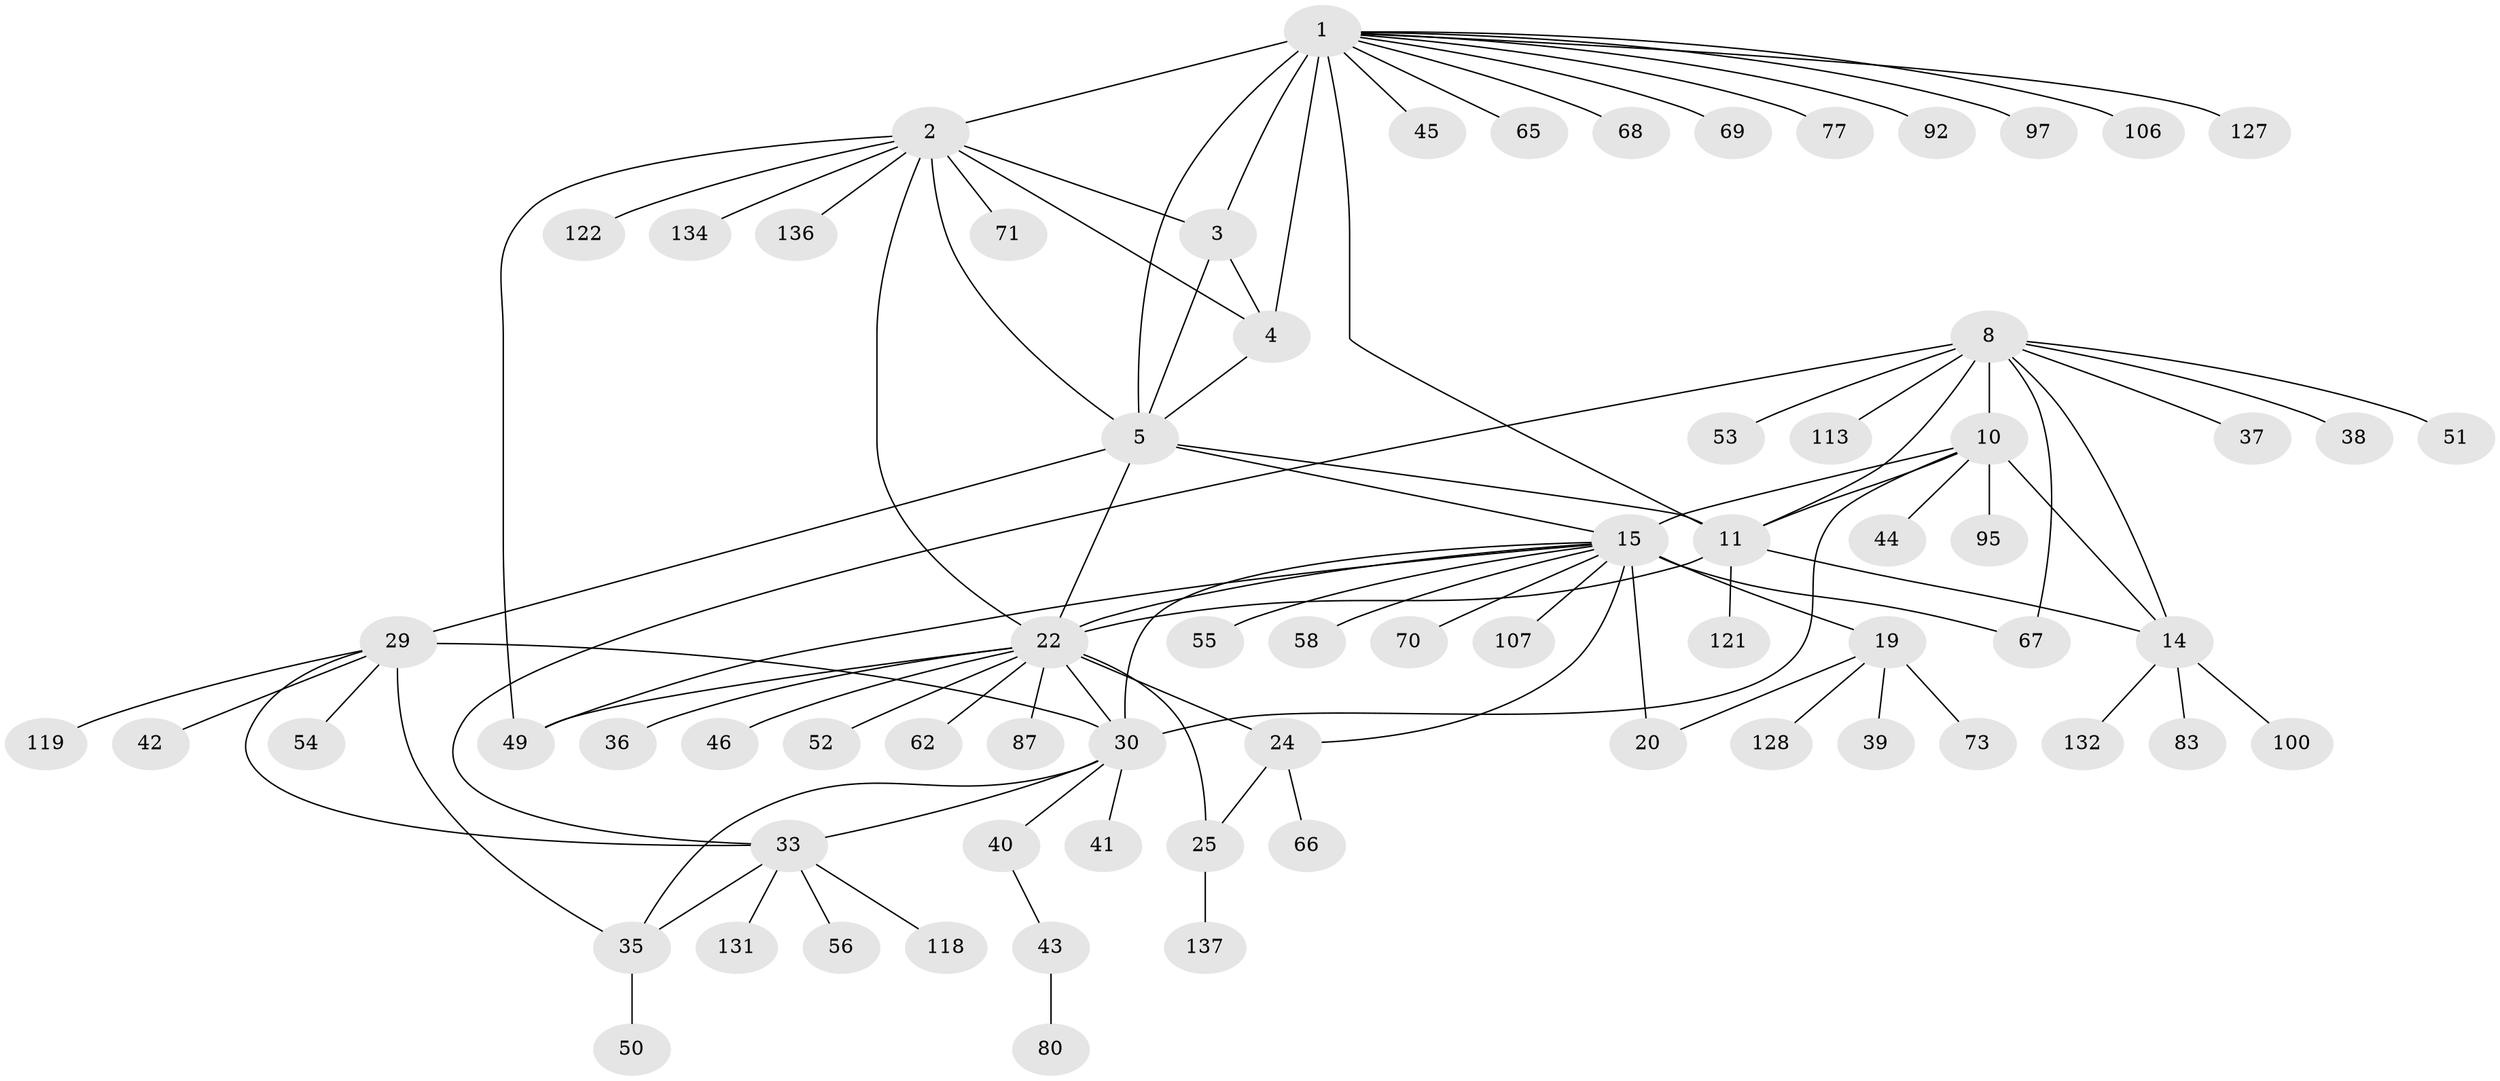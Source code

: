 // original degree distribution, {10: 0.05714285714285714, 12: 0.02142857142857143, 8: 0.06428571428571428, 9: 0.04285714285714286, 6: 0.02142857142857143, 11: 0.02857142857142857, 15: 0.007142857142857143, 7: 0.007142857142857143, 1: 0.6071428571428571, 2: 0.11428571428571428, 3: 0.014285714285714285, 4: 0.007142857142857143, 5: 0.007142857142857143}
// Generated by graph-tools (version 1.1) at 2025/16/03/09/25 04:16:08]
// undirected, 70 vertices, 96 edges
graph export_dot {
graph [start="1"]
  node [color=gray90,style=filled];
  1 [super="+6"];
  2;
  3 [super="+109+124"];
  4 [super="+86+60"];
  5 [super="+7+104+111+76"];
  8 [super="+103+9"];
  10;
  11;
  14;
  15 [super="+79+16+84+110+125+133+18"];
  19;
  20;
  22 [super="+91+96+129+88+82+23+78+26+63+27"];
  24 [super="+57+116+102"];
  25 [super="+59"];
  29 [super="+34+48"];
  30 [super="+32+112+64+31"];
  33;
  35 [super="+81"];
  36;
  37;
  38 [super="+139"];
  39 [super="+130"];
  40;
  41;
  42;
  43;
  44;
  45;
  46 [super="+99"];
  49;
  50;
  51;
  52;
  53;
  54;
  55;
  56;
  58;
  62;
  65;
  66;
  67 [super="+117+93+75"];
  68;
  69;
  70;
  71 [super="+98"];
  73;
  77;
  80;
  83;
  87;
  92;
  95;
  97;
  100;
  106;
  107;
  113;
  118;
  119;
  121 [super="+126"];
  122;
  127;
  128;
  131;
  132;
  134;
  136;
  137;
  1 -- 2 [weight=2];
  1 -- 3 [weight=2];
  1 -- 4 [weight=2];
  1 -- 5 [weight=4];
  1 -- 11;
  1 -- 45;
  1 -- 68;
  1 -- 69;
  1 -- 65;
  1 -- 97;
  1 -- 106;
  1 -- 77;
  1 -- 92;
  1 -- 127;
  2 -- 3;
  2 -- 4;
  2 -- 5 [weight=2];
  2 -- 22;
  2 -- 49;
  2 -- 71;
  2 -- 122;
  2 -- 134;
  2 -- 136;
  3 -- 4;
  3 -- 5 [weight=2];
  4 -- 5 [weight=2];
  5 -- 22;
  5 -- 29;
  5 -- 11;
  5 -- 15;
  8 -- 10 [weight=4];
  8 -- 11 [weight=4];
  8 -- 14 [weight=4];
  8 -- 33;
  8 -- 67;
  8 -- 37;
  8 -- 38;
  8 -- 113;
  8 -- 51;
  8 -- 53;
  10 -- 11;
  10 -- 14;
  10 -- 44;
  10 -- 95;
  10 -- 30;
  10 -- 15;
  11 -- 14;
  11 -- 22;
  11 -- 121;
  14 -- 83;
  14 -- 100;
  14 -- 132;
  15 -- 19 [weight=5];
  15 -- 20 [weight=5];
  15 -- 67;
  15 -- 55;
  15 -- 24;
  15 -- 30;
  15 -- 70;
  15 -- 107;
  15 -- 49;
  15 -- 22;
  15 -- 58;
  19 -- 20;
  19 -- 39;
  19 -- 73;
  19 -- 128;
  22 -- 24 [weight=5];
  22 -- 25 [weight=5];
  22 -- 30 [weight=3];
  22 -- 46;
  22 -- 49;
  22 -- 36;
  22 -- 52;
  22 -- 87;
  22 -- 62;
  24 -- 25;
  24 -- 66;
  25 -- 137;
  29 -- 30 [weight=6];
  29 -- 33 [weight=2];
  29 -- 35 [weight=2];
  29 -- 119;
  29 -- 54;
  29 -- 42;
  30 -- 33 [weight=3];
  30 -- 35 [weight=3];
  30 -- 41;
  30 -- 40;
  33 -- 35;
  33 -- 56;
  33 -- 118;
  33 -- 131;
  35 -- 50;
  40 -- 43;
  43 -- 80;
}
